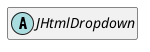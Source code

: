 @startuml
set namespaceSeparator \\
hide members
hide << alias >> circle

abstract class JHtmlDropdown
@enduml
